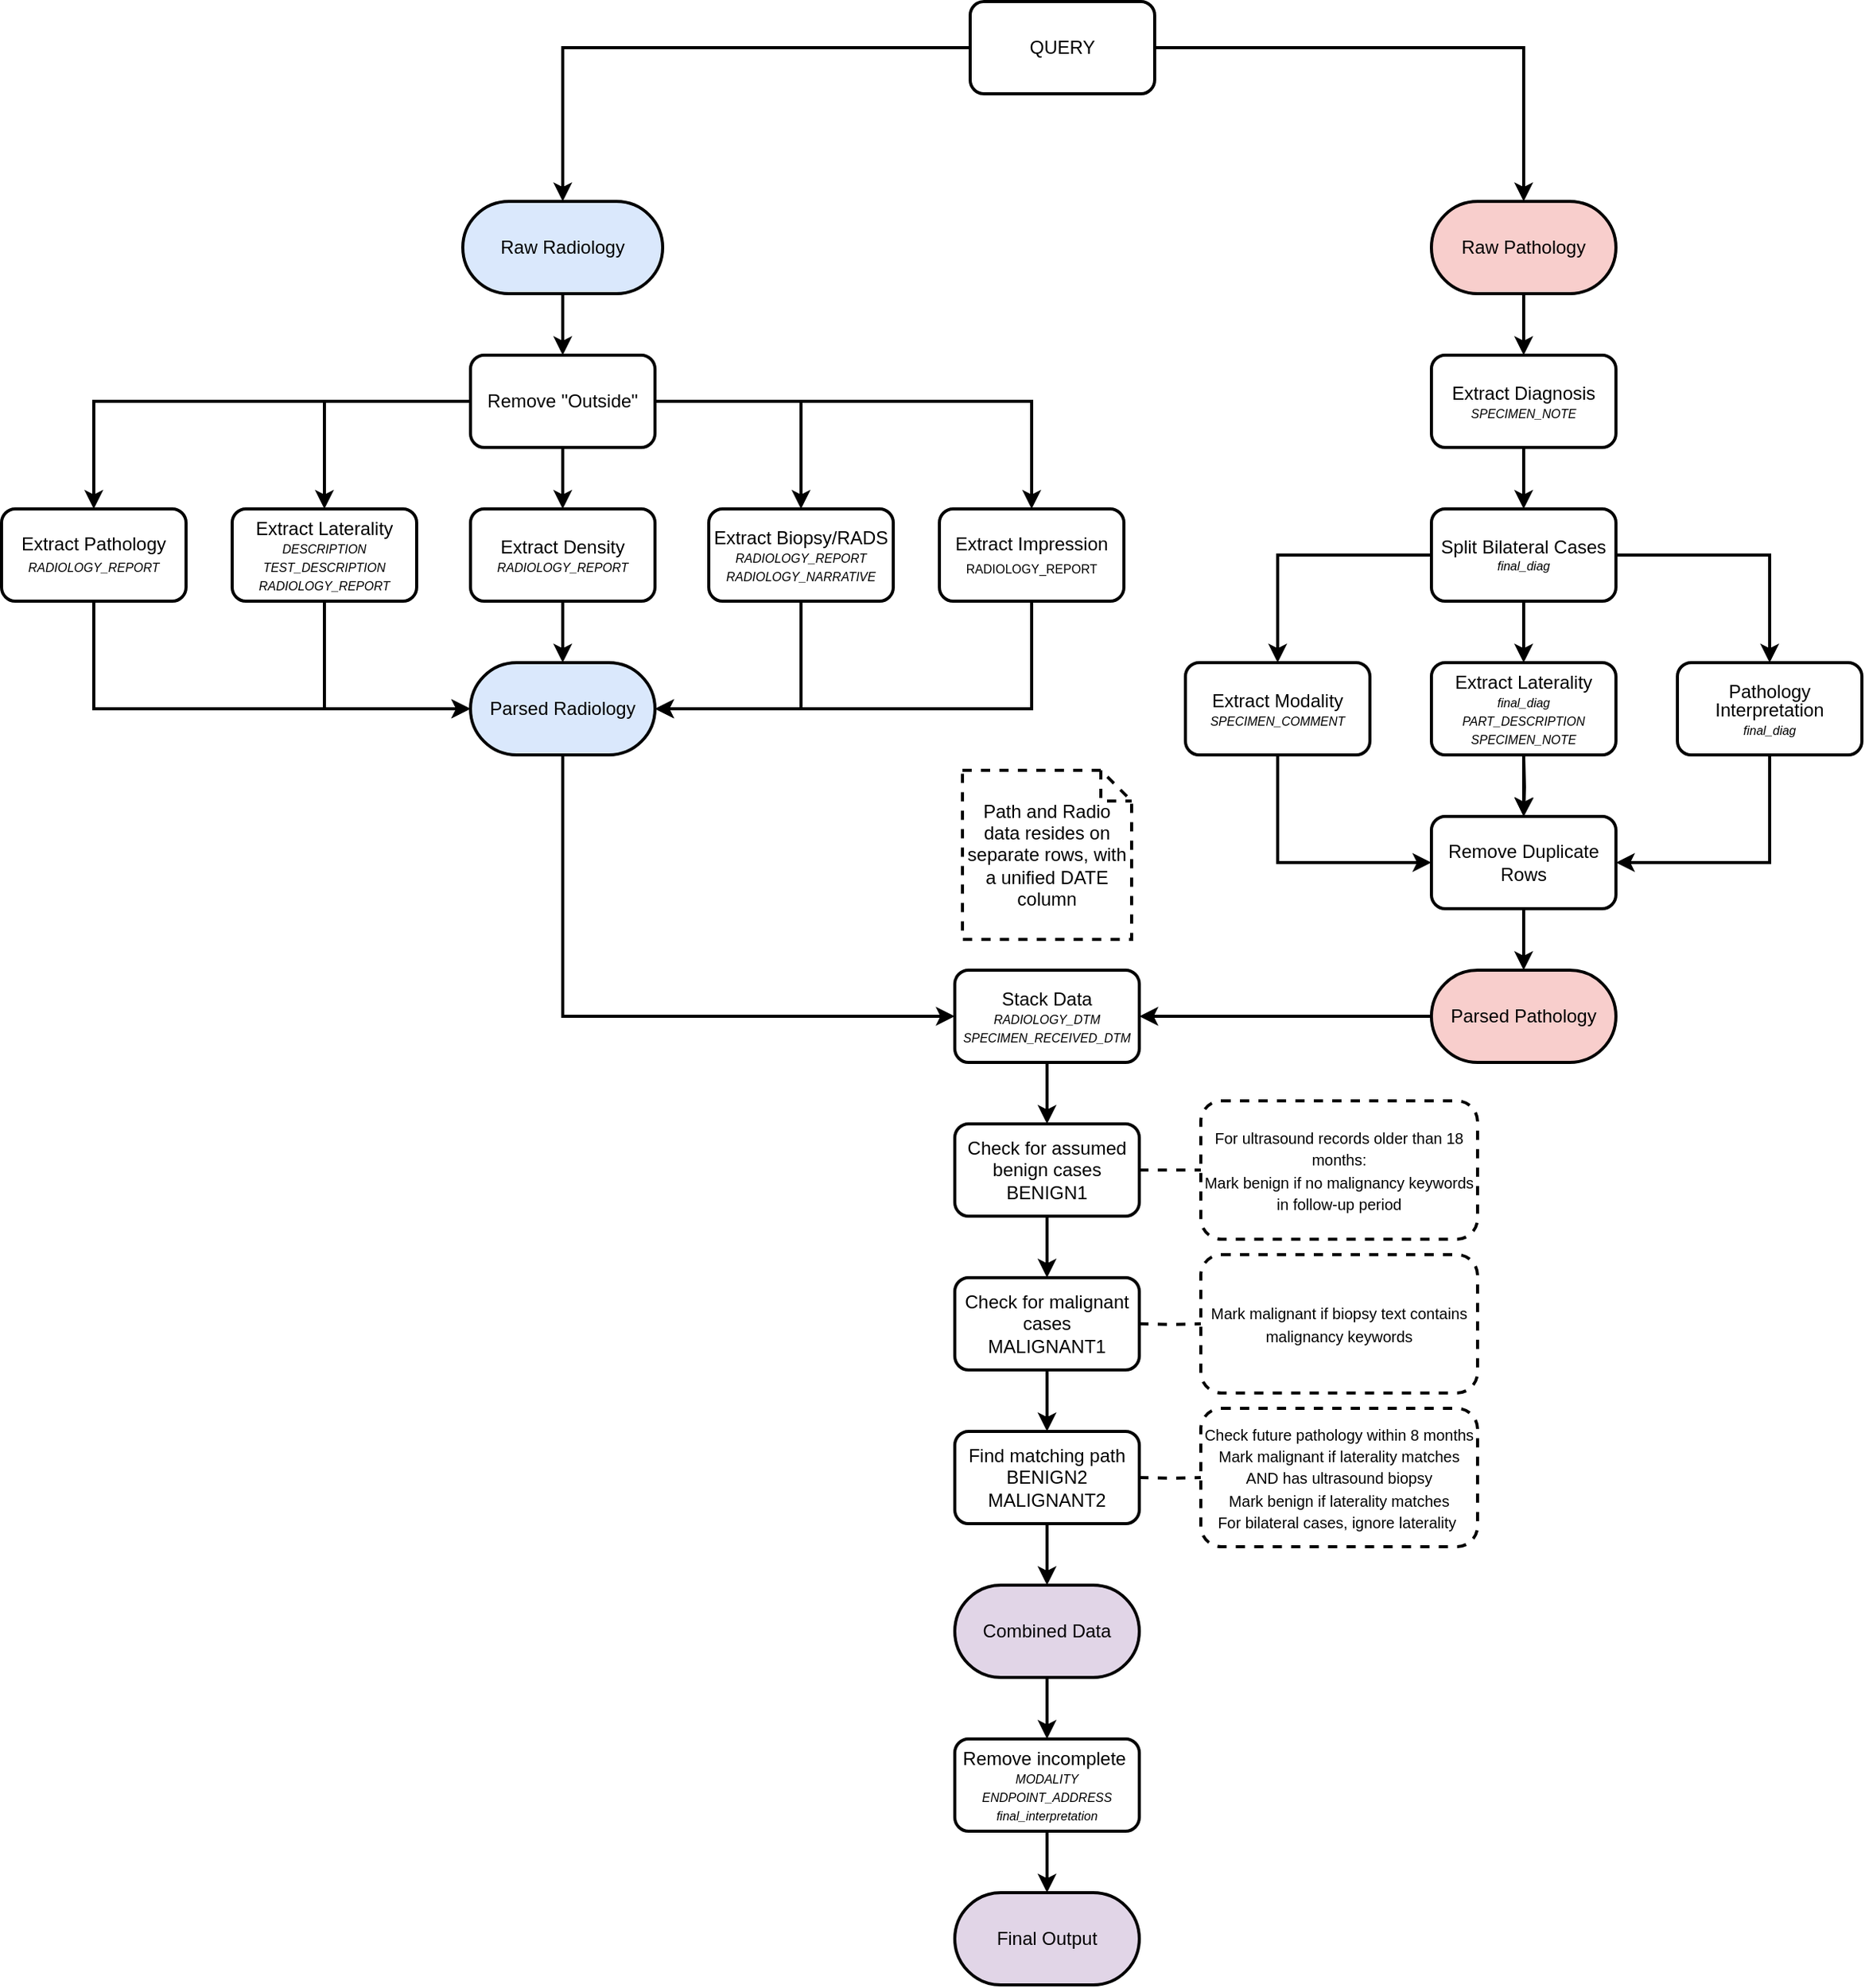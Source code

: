 <mxfile version="26.2.5">
  <diagram name="Page-1" id="qyDKPoL6kkOLxWbVye0j">
    <mxGraphModel dx="1723" dy="919" grid="1" gridSize="10" guides="1" tooltips="1" connect="1" arrows="1" fold="1" page="1" pageScale="1" pageWidth="2000" pageHeight="1500" math="0" shadow="0">
      <root>
        <mxCell id="0" />
        <mxCell id="1" parent="0" />
        <mxCell id="Pl7VbvmUPMgID_0otKhZ-22" style="edgeStyle=orthogonalEdgeStyle;rounded=0;orthogonalLoop=1;jettySize=auto;html=1;entryX=0.5;entryY=0;entryDx=0;entryDy=0;exitX=0.5;exitY=1;exitDx=0;exitDy=0;strokeColor=#000000;strokeWidth=2;" parent="1" source="FXaRxvGdWlJYn_I8MsOg-1" target="Pl7VbvmUPMgID_0otKhZ-23" edge="1">
          <mxGeometry relative="1" as="geometry">
            <mxPoint x="780" y="320.0" as="targetPoint" />
          </mxGeometry>
        </mxCell>
        <mxCell id="Pl7VbvmUPMgID_0otKhZ-26" style="edgeStyle=orthogonalEdgeStyle;rounded=0;orthogonalLoop=1;jettySize=auto;html=1;entryX=0.5;entryY=0;entryDx=0;entryDy=0;exitX=1;exitY=0.5;exitDx=0;exitDy=0;strokeColor=#000000;strokeWidth=2;" parent="1" source="FXaRxvGdWlJYn_I8MsOg-1" target="Pl7VbvmUPMgID_0otKhZ-27" edge="1">
          <mxGeometry relative="1" as="geometry">
            <mxPoint x="930" y="290.0" as="targetPoint" />
          </mxGeometry>
        </mxCell>
        <mxCell id="Pl7VbvmUPMgID_0otKhZ-28" style="edgeStyle=orthogonalEdgeStyle;rounded=0;orthogonalLoop=1;jettySize=auto;html=1;entryX=0.5;entryY=0;entryDx=0;entryDy=0;exitX=0;exitY=0.5;exitDx=0;exitDy=0;strokeColor=#000000;strokeWidth=2;" parent="1" source="FXaRxvGdWlJYn_I8MsOg-1" target="Pl7VbvmUPMgID_0otKhZ-29" edge="1">
          <mxGeometry relative="1" as="geometry">
            <mxPoint x="630" y="280.0" as="targetPoint" />
          </mxGeometry>
        </mxCell>
        <mxCell id="Pl7VbvmUPMgID_0otKhZ-30" style="edgeStyle=orthogonalEdgeStyle;rounded=0;orthogonalLoop=1;jettySize=auto;html=1;entryX=0.5;entryY=0;entryDx=0;entryDy=0;exitX=0;exitY=0.5;exitDx=0;exitDy=0;strokeColor=#000000;strokeWidth=2;" parent="1" source="FXaRxvGdWlJYn_I8MsOg-1" target="Pl7VbvmUPMgID_0otKhZ-31" edge="1">
          <mxGeometry relative="1" as="geometry">
            <mxPoint x="480" y="290.0" as="targetPoint" />
          </mxGeometry>
        </mxCell>
        <mxCell id="Pl7VbvmUPMgID_0otKhZ-33" style="edgeStyle=orthogonalEdgeStyle;rounded=0;orthogonalLoop=1;jettySize=auto;html=1;entryX=0.5;entryY=0;entryDx=0;entryDy=0;exitX=1;exitY=0.5;exitDx=0;exitDy=0;strokeColor=#000000;strokeWidth=2;" parent="1" source="FXaRxvGdWlJYn_I8MsOg-1" target="Pl7VbvmUPMgID_0otKhZ-32" edge="1">
          <mxGeometry relative="1" as="geometry" />
        </mxCell>
        <mxCell id="FXaRxvGdWlJYn_I8MsOg-3" style="edgeStyle=orthogonalEdgeStyle;rounded=0;orthogonalLoop=1;jettySize=auto;html=1;entryX=0.5;entryY=0;entryDx=0;entryDy=0;strokeColor=#000000;strokeWidth=2;" edge="1" parent="1" source="Pl7VbvmUPMgID_0otKhZ-1" target="FXaRxvGdWlJYn_I8MsOg-1">
          <mxGeometry relative="1" as="geometry" />
        </mxCell>
        <mxCell id="Pl7VbvmUPMgID_0otKhZ-1" value="Raw Radiology" style="rounded=1;whiteSpace=wrap;html=1;fillColor=#dae8fc;strokeColor=#000000;arcSize=50;strokeWidth=2;" parent="1" vertex="1">
          <mxGeometry x="720" y="160" width="130" height="60" as="geometry" />
        </mxCell>
        <mxCell id="Pl7VbvmUPMgID_0otKhZ-4" value="" style="edgeStyle=orthogonalEdgeStyle;rounded=0;orthogonalLoop=1;jettySize=auto;html=1;strokeColor=#000000;strokeWidth=2;" parent="1" source="Pl7VbvmUPMgID_0otKhZ-2" target="Pl7VbvmUPMgID_0otKhZ-3" edge="1">
          <mxGeometry relative="1" as="geometry" />
        </mxCell>
        <mxCell id="Pl7VbvmUPMgID_0otKhZ-5" style="edgeStyle=orthogonalEdgeStyle;rounded=0;orthogonalLoop=1;jettySize=auto;html=1;exitX=0.5;exitY=1;exitDx=0;exitDy=0;strokeColor=#000000;strokeWidth=2;" parent="1" source="Pl7VbvmUPMgID_0otKhZ-3" target="Pl7VbvmUPMgID_0otKhZ-10" edge="1">
          <mxGeometry relative="1" as="geometry">
            <mxPoint x="1560" y="260" as="targetPoint" />
          </mxGeometry>
        </mxCell>
        <mxCell id="Pl7VbvmUPMgID_0otKhZ-13" style="edgeStyle=orthogonalEdgeStyle;rounded=0;orthogonalLoop=1;jettySize=auto;html=1;entryX=0.5;entryY=0;entryDx=0;entryDy=0;exitX=0;exitY=0.5;exitDx=0;exitDy=0;strokeColor=#000000;strokeWidth=2;" parent="1" source="Pl7VbvmUPMgID_0otKhZ-10" target="Pl7VbvmUPMgID_0otKhZ-14" edge="1">
          <mxGeometry relative="1" as="geometry">
            <mxPoint x="1260" y="420.0" as="targetPoint" />
            <mxPoint x="1170" y="540" as="sourcePoint" />
          </mxGeometry>
        </mxCell>
        <mxCell id="Pl7VbvmUPMgID_0otKhZ-2" value="Raw Pathology" style="rounded=1;whiteSpace=wrap;html=1;fillColor=#f8cecc;strokeColor=#000000;arcSize=50;strokeWidth=2;" parent="1" vertex="1">
          <mxGeometry x="1350" y="160" width="120" height="60" as="geometry" />
        </mxCell>
        <mxCell id="Pl7VbvmUPMgID_0otKhZ-3" value="&lt;div style=&quot;line-height: 100%;&quot;&gt;Extract Diagnosis&lt;div&gt;&lt;i&gt;&lt;font style=&quot;font-size: 8px; line-height: 100%;&quot;&gt;SPECIMEN_NOTE&lt;/font&gt;&lt;/i&gt;&lt;/div&gt;&lt;/div&gt;" style="whiteSpace=wrap;html=1;rounded=1;strokeColor=#000000;strokeWidth=2;" parent="1" vertex="1">
          <mxGeometry x="1350" y="260" width="120" height="60" as="geometry" />
        </mxCell>
        <mxCell id="Pl7VbvmUPMgID_0otKhZ-16" style="edgeStyle=orthogonalEdgeStyle;rounded=0;orthogonalLoop=1;jettySize=auto;html=1;entryX=1;entryY=0.5;entryDx=0;entryDy=0;exitX=0.5;exitY=1;exitDx=0;exitDy=0;strokeColor=#000000;strokeWidth=2;" parent="1" source="Pl7VbvmUPMgID_0otKhZ-8" target="Pl7VbvmUPMgID_0otKhZ-15" edge="1">
          <mxGeometry relative="1" as="geometry" />
        </mxCell>
        <mxCell id="Pl7VbvmUPMgID_0otKhZ-8" value="&lt;div style=&quot;line-height: 100%;&quot;&gt;Pathology Interpretation&lt;div&gt;&lt;font style=&quot;font-size: 8px; line-height: 100%;&quot;&gt;&lt;i&gt;final_diag&lt;/i&gt;&lt;/font&gt;&lt;/div&gt;&lt;/div&gt;" style="whiteSpace=wrap;html=1;rounded=1;strokeColor=#000000;strokeWidth=2;" parent="1" vertex="1">
          <mxGeometry x="1510" y="460" width="120" height="60" as="geometry" />
        </mxCell>
        <mxCell id="Pl7VbvmUPMgID_0otKhZ-12" value="" style="edgeStyle=orthogonalEdgeStyle;rounded=0;orthogonalLoop=1;jettySize=auto;html=1;exitX=0.5;exitY=1;exitDx=0;exitDy=0;entryX=0.5;entryY=0;entryDx=0;entryDy=0;entryPerimeter=0;strokeColor=#000000;strokeWidth=2;" parent="1" source="Pl7VbvmUPMgID_0otKhZ-10" target="FXaRxvGdWlJYn_I8MsOg-4" edge="1">
          <mxGeometry relative="1" as="geometry">
            <mxPoint x="1680" y="660" as="sourcePoint" />
            <mxPoint x="1410" y="560" as="targetPoint" />
          </mxGeometry>
        </mxCell>
        <mxCell id="Pl7VbvmUPMgID_0otKhZ-10" value="&lt;div style=&quot;line-height: 90%;&quot;&gt;Split Bilateral Cases&lt;div&gt;&lt;font style=&quot;font-size: 8px; line-height: 90%;&quot;&gt;&lt;i&gt;final_diag&lt;/i&gt;&lt;/font&gt;&lt;/div&gt;&lt;/div&gt;" style="whiteSpace=wrap;html=1;rounded=1;strokeColor=#000000;strokeWidth=2;" parent="1" vertex="1">
          <mxGeometry x="1350" y="360" width="120" height="60" as="geometry" />
        </mxCell>
        <mxCell id="Pl7VbvmUPMgID_0otKhZ-17" style="edgeStyle=orthogonalEdgeStyle;rounded=0;orthogonalLoop=1;jettySize=auto;html=1;entryX=0.5;entryY=0;entryDx=0;entryDy=0;exitX=1;exitY=0.5;exitDx=0;exitDy=0;strokeColor=#000000;strokeWidth=2;" parent="1" source="Pl7VbvmUPMgID_0otKhZ-10" target="Pl7VbvmUPMgID_0otKhZ-8" edge="1">
          <mxGeometry relative="1" as="geometry">
            <mxPoint x="1610" y="730" as="sourcePoint" />
          </mxGeometry>
        </mxCell>
        <mxCell id="Pl7VbvmUPMgID_0otKhZ-25" style="edgeStyle=orthogonalEdgeStyle;rounded=0;orthogonalLoop=1;jettySize=auto;html=1;entryX=0.5;entryY=0;entryDx=0;entryDy=0;strokeColor=#000000;strokeWidth=2;" parent="1" target="Pl7VbvmUPMgID_0otKhZ-15" edge="1">
          <mxGeometry relative="1" as="geometry">
            <mxPoint x="1410" y="520" as="sourcePoint" />
          </mxGeometry>
        </mxCell>
        <mxCell id="Pl7VbvmUPMgID_0otKhZ-18" style="edgeStyle=orthogonalEdgeStyle;rounded=0;orthogonalLoop=1;jettySize=auto;html=1;entryX=0;entryY=0.5;entryDx=0;entryDy=0;exitX=0.5;exitY=1;exitDx=0;exitDy=0;strokeColor=#000000;strokeWidth=2;" parent="1" source="Pl7VbvmUPMgID_0otKhZ-14" target="Pl7VbvmUPMgID_0otKhZ-15" edge="1">
          <mxGeometry relative="1" as="geometry" />
        </mxCell>
        <mxCell id="Pl7VbvmUPMgID_0otKhZ-14" value="&lt;div style=&quot;line-height: 100%;&quot;&gt;Extract Modality&lt;div&gt;&lt;font style=&quot;font-size: 8px; line-height: 100%;&quot;&gt;&lt;i&gt;SPECIMEN_COMMENT&lt;/i&gt;&lt;/font&gt;&lt;/div&gt;&lt;/div&gt;" style="whiteSpace=wrap;html=1;rounded=1;strokeColor=#000000;strokeWidth=2;" parent="1" vertex="1">
          <mxGeometry x="1190" y="460" width="120" height="60" as="geometry" />
        </mxCell>
        <mxCell id="Pl7VbvmUPMgID_0otKhZ-19" style="edgeStyle=orthogonalEdgeStyle;rounded=0;orthogonalLoop=1;jettySize=auto;html=1;entryX=0.5;entryY=0;entryDx=0;entryDy=0;strokeColor=#000000;strokeWidth=2;" parent="1" source="Pl7VbvmUPMgID_0otKhZ-15" target="Pl7VbvmUPMgID_0otKhZ-20" edge="1">
          <mxGeometry relative="1" as="geometry">
            <mxPoint x="1410" y="760" as="targetPoint" />
          </mxGeometry>
        </mxCell>
        <mxCell id="Pl7VbvmUPMgID_0otKhZ-15" value="Remove Duplicate Rows" style="rounded=1;whiteSpace=wrap;html=1;strokeColor=#000000;strokeWidth=2;" parent="1" vertex="1">
          <mxGeometry x="1350" y="560" width="120" height="60" as="geometry" />
        </mxCell>
        <mxCell id="Pl7VbvmUPMgID_0otKhZ-47" style="edgeStyle=orthogonalEdgeStyle;rounded=0;orthogonalLoop=1;jettySize=auto;html=1;entryX=1;entryY=0.5;entryDx=0;entryDy=0;exitX=0;exitY=0.5;exitDx=0;exitDy=0;strokeColor=#000000;strokeWidth=2;" parent="1" source="Pl7VbvmUPMgID_0otKhZ-20" target="Pl7VbvmUPMgID_0otKhZ-45" edge="1">
          <mxGeometry relative="1" as="geometry" />
        </mxCell>
        <mxCell id="Pl7VbvmUPMgID_0otKhZ-20" value="Parsed Pathology" style="rounded=1;whiteSpace=wrap;html=1;fillColor=#f8cecc;strokeColor=#000000;arcSize=50;strokeWidth=2;" parent="1" vertex="1">
          <mxGeometry x="1350" y="660" width="120" height="60" as="geometry" />
        </mxCell>
        <mxCell id="Pl7VbvmUPMgID_0otKhZ-35" style="edgeStyle=orthogonalEdgeStyle;rounded=0;orthogonalLoop=1;jettySize=auto;html=1;entryX=0.5;entryY=0;entryDx=0;entryDy=0;strokeColor=#000000;strokeWidth=2;" parent="1" source="Pl7VbvmUPMgID_0otKhZ-23" target="Pl7VbvmUPMgID_0otKhZ-34" edge="1">
          <mxGeometry relative="1" as="geometry" />
        </mxCell>
        <mxCell id="Pl7VbvmUPMgID_0otKhZ-23" value="&lt;div style=&quot;line-height: 100%;&quot;&gt;Extract Density&lt;div&gt;&lt;font style=&quot;font-size: 8px; line-height: 100%;&quot;&gt;&lt;i&gt;RADIOLOGY_REPORT&lt;/i&gt;&lt;/font&gt;&lt;/div&gt;&lt;/div&gt;" style="whiteSpace=wrap;html=1;rounded=1;strokeColor=#000000;strokeWidth=2;" parent="1" vertex="1">
          <mxGeometry x="725" y="360" width="120" height="60" as="geometry" />
        </mxCell>
        <mxCell id="Pl7VbvmUPMgID_0otKhZ-39" style="edgeStyle=orthogonalEdgeStyle;rounded=0;orthogonalLoop=1;jettySize=auto;html=1;entryX=1;entryY=0.5;entryDx=0;entryDy=0;exitX=0.5;exitY=1;exitDx=0;exitDy=0;strokeColor=#000000;strokeWidth=2;" parent="1" source="Pl7VbvmUPMgID_0otKhZ-27" target="Pl7VbvmUPMgID_0otKhZ-34" edge="1">
          <mxGeometry relative="1" as="geometry" />
        </mxCell>
        <mxCell id="Pl7VbvmUPMgID_0otKhZ-27" value="&lt;div style=&quot;line-height: 100%;&quot;&gt;Extract Biopsy/RADS&lt;div&gt;&lt;font style=&quot;font-size: 8px; line-height: 100%;&quot;&gt;&lt;i&gt;RADIOLOGY_REPORT&lt;/i&gt;&lt;/font&gt;&lt;/div&gt;&lt;div&gt;&lt;font style=&quot;font-size: 8px; line-height: 100%;&quot;&gt;&lt;i&gt;RADIOLOGY_NARRATIVE&lt;/i&gt;&lt;/font&gt;&lt;/div&gt;&lt;/div&gt;" style="whiteSpace=wrap;html=1;rounded=1;strokeColor=#000000;strokeWidth=2;" parent="1" vertex="1">
          <mxGeometry x="880" y="360" width="120" height="60" as="geometry" />
        </mxCell>
        <mxCell id="Pl7VbvmUPMgID_0otKhZ-36" style="edgeStyle=orthogonalEdgeStyle;rounded=0;orthogonalLoop=1;jettySize=auto;html=1;entryX=0;entryY=0.5;entryDx=0;entryDy=0;exitX=0.5;exitY=1;exitDx=0;exitDy=0;strokeColor=#000000;strokeWidth=2;" parent="1" source="Pl7VbvmUPMgID_0otKhZ-29" target="Pl7VbvmUPMgID_0otKhZ-34" edge="1">
          <mxGeometry relative="1" as="geometry" />
        </mxCell>
        <mxCell id="Pl7VbvmUPMgID_0otKhZ-29" value="&lt;div style=&quot;line-height: 100%;&quot;&gt;Extract Laterality&lt;div&gt;&lt;font style=&quot;font-size: 8px; line-height: 100%;&quot;&gt;&lt;i&gt;DESCRIPTION&lt;/i&gt;&lt;/font&gt;&lt;/div&gt;&lt;div&gt;&lt;font style=&quot;font-size: 8px; line-height: 100%;&quot;&gt;&lt;i&gt;TEST_DESCRIPTION&lt;/i&gt;&lt;/font&gt;&lt;/div&gt;&lt;div&gt;&lt;font style=&quot;font-size: 8px; line-height: 100%;&quot;&gt;&lt;i&gt;RADIOLOGY_REPORT&lt;/i&gt;&lt;/font&gt;&lt;/div&gt;&lt;/div&gt;" style="whiteSpace=wrap;html=1;rounded=1;strokeColor=#000000;strokeWidth=2;" parent="1" vertex="1">
          <mxGeometry x="570" y="360" width="120" height="60" as="geometry" />
        </mxCell>
        <mxCell id="Pl7VbvmUPMgID_0otKhZ-41" style="edgeStyle=orthogonalEdgeStyle;rounded=0;orthogonalLoop=1;jettySize=auto;html=1;entryX=0;entryY=0.5;entryDx=0;entryDy=0;exitX=0.5;exitY=1;exitDx=0;exitDy=0;strokeColor=#000000;strokeWidth=2;" parent="1" source="Pl7VbvmUPMgID_0otKhZ-31" target="Pl7VbvmUPMgID_0otKhZ-34" edge="1">
          <mxGeometry relative="1" as="geometry" />
        </mxCell>
        <mxCell id="Pl7VbvmUPMgID_0otKhZ-31" value="Extract Pathology&lt;div style=&quot;line-height: 100%;&quot;&gt;&lt;font style=&quot;font-size: 8px;&quot;&gt;&lt;i&gt;RADIOLOGY_REPORT&lt;/i&gt;&lt;/font&gt;&lt;/div&gt;" style="whiteSpace=wrap;html=1;rounded=1;strokeColor=#000000;strokeWidth=2;" parent="1" vertex="1">
          <mxGeometry x="420" y="360" width="120" height="60" as="geometry" />
        </mxCell>
        <mxCell id="Pl7VbvmUPMgID_0otKhZ-40" style="edgeStyle=orthogonalEdgeStyle;rounded=0;orthogonalLoop=1;jettySize=auto;html=1;entryX=1;entryY=0.5;entryDx=0;entryDy=0;exitX=0.5;exitY=1;exitDx=0;exitDy=0;strokeColor=#000000;strokeWidth=2;" parent="1" source="Pl7VbvmUPMgID_0otKhZ-32" target="Pl7VbvmUPMgID_0otKhZ-34" edge="1">
          <mxGeometry relative="1" as="geometry" />
        </mxCell>
        <mxCell id="Pl7VbvmUPMgID_0otKhZ-32" value="Extract Impression&lt;div&gt;&lt;font style=&quot;font-size: 8px; line-height: 100%;&quot;&gt;RADIOLOGY_REPORT&lt;/font&gt;&lt;/div&gt;" style="whiteSpace=wrap;html=1;rounded=1;strokeColor=#000000;strokeWidth=2;" parent="1" vertex="1">
          <mxGeometry x="1030" y="360" width="120" height="60" as="geometry" />
        </mxCell>
        <mxCell id="Pl7VbvmUPMgID_0otKhZ-46" style="edgeStyle=orthogonalEdgeStyle;rounded=0;orthogonalLoop=1;jettySize=auto;html=1;entryX=0;entryY=0.5;entryDx=0;entryDy=0;exitX=0.5;exitY=1;exitDx=0;exitDy=0;strokeColor=#000000;strokeWidth=2;" parent="1" source="Pl7VbvmUPMgID_0otKhZ-34" target="Pl7VbvmUPMgID_0otKhZ-45" edge="1">
          <mxGeometry relative="1" as="geometry" />
        </mxCell>
        <mxCell id="Pl7VbvmUPMgID_0otKhZ-34" value="Parsed Radiology" style="rounded=1;whiteSpace=wrap;html=1;fillColor=#dae8fc;strokeColor=#000000;arcSize=50;strokeWidth=2;" parent="1" vertex="1">
          <mxGeometry x="725" y="460" width="120" height="60" as="geometry" />
        </mxCell>
        <mxCell id="Pl7VbvmUPMgID_0otKhZ-43" style="edgeStyle=orthogonalEdgeStyle;rounded=0;orthogonalLoop=1;jettySize=auto;html=1;strokeColor=#000000;strokeWidth=2;" parent="1" source="Pl7VbvmUPMgID_0otKhZ-42" target="Pl7VbvmUPMgID_0otKhZ-1" edge="1">
          <mxGeometry relative="1" as="geometry" />
        </mxCell>
        <mxCell id="Pl7VbvmUPMgID_0otKhZ-44" style="edgeStyle=orthogonalEdgeStyle;rounded=0;orthogonalLoop=1;jettySize=auto;html=1;entryX=0.5;entryY=0;entryDx=0;entryDy=0;strokeColor=#000000;strokeWidth=2;" parent="1" source="Pl7VbvmUPMgID_0otKhZ-42" target="Pl7VbvmUPMgID_0otKhZ-2" edge="1">
          <mxGeometry relative="1" as="geometry" />
        </mxCell>
        <mxCell id="Pl7VbvmUPMgID_0otKhZ-42" value="QUERY" style="rounded=1;whiteSpace=wrap;html=1;strokeColor=#000000;strokeWidth=2;" parent="1" vertex="1">
          <mxGeometry x="1050" y="30" width="120" height="60" as="geometry" />
        </mxCell>
        <mxCell id="Pl7VbvmUPMgID_0otKhZ-52" style="edgeStyle=orthogonalEdgeStyle;rounded=0;orthogonalLoop=1;jettySize=auto;html=1;entryX=0.5;entryY=0;entryDx=0;entryDy=0;strokeColor=#000000;strokeWidth=2;" parent="1" source="Pl7VbvmUPMgID_0otKhZ-45" target="Pl7VbvmUPMgID_0otKhZ-53" edge="1">
          <mxGeometry relative="1" as="geometry">
            <mxPoint x="1100" y="780" as="targetPoint" />
          </mxGeometry>
        </mxCell>
        <mxCell id="Pl7VbvmUPMgID_0otKhZ-45" value="&lt;div style=&quot;line-height: 100%;&quot;&gt;Stack Data&lt;div&gt;&lt;font style=&quot;font-size: 8px; line-height: 100%;&quot;&gt;&lt;i&gt;RADIOLOGY_DTM&lt;/i&gt;&lt;/font&gt;&lt;/div&gt;&lt;div&gt;&lt;font style=&quot;font-size: 8px; line-height: 100%;&quot;&gt;&lt;i&gt;SPECIMEN_RECEIVED_DTM&lt;/i&gt;&lt;/font&gt;&lt;/div&gt;&lt;/div&gt;" style="whiteSpace=wrap;html=1;rounded=1;strokeColor=#000000;strokeWidth=2;" parent="1" vertex="1">
          <mxGeometry x="1040" y="660" width="120" height="60" as="geometry" />
        </mxCell>
        <mxCell id="Pl7VbvmUPMgID_0otKhZ-49" value="Path and Radio data resides on separate rows, with a unified DATE column" style="shape=note;size=20;whiteSpace=wrap;html=1;dashed=1;strokeColor=#000000;strokeWidth=2;" parent="1" vertex="1">
          <mxGeometry x="1045" y="530" width="110" height="110" as="geometry" />
        </mxCell>
        <mxCell id="Pl7VbvmUPMgID_0otKhZ-54" style="edgeStyle=orthogonalEdgeStyle;rounded=0;orthogonalLoop=1;jettySize=auto;html=1;entryX=0.5;entryY=0;entryDx=0;entryDy=0;strokeColor=#000000;strokeWidth=2;" parent="1" source="Pl7VbvmUPMgID_0otKhZ-53" target="Pl7VbvmUPMgID_0otKhZ-55" edge="1">
          <mxGeometry relative="1" as="geometry">
            <mxPoint x="1100" y="910" as="targetPoint" />
          </mxGeometry>
        </mxCell>
        <mxCell id="FXaRxvGdWlJYn_I8MsOg-8" style="edgeStyle=orthogonalEdgeStyle;rounded=0;orthogonalLoop=1;jettySize=auto;html=1;entryX=0;entryY=0.5;entryDx=0;entryDy=0;endArrow=none;startFill=0;dashed=1;strokeColor=#000000;strokeWidth=2;" edge="1" parent="1" source="Pl7VbvmUPMgID_0otKhZ-53" target="FXaRxvGdWlJYn_I8MsOg-7">
          <mxGeometry relative="1" as="geometry" />
        </mxCell>
        <mxCell id="Pl7VbvmUPMgID_0otKhZ-53" value="Check for assumed benign cases&lt;div&gt;BENIGN1&lt;/div&gt;" style="whiteSpace=wrap;html=1;rounded=1;strokeColor=#000000;strokeWidth=2;" parent="1" vertex="1">
          <mxGeometry x="1040" y="760" width="120" height="60" as="geometry" />
        </mxCell>
        <mxCell id="Pl7VbvmUPMgID_0otKhZ-57" style="edgeStyle=orthogonalEdgeStyle;rounded=0;orthogonalLoop=1;jettySize=auto;html=1;entryX=0.5;entryY=0;entryDx=0;entryDy=0;strokeColor=#000000;strokeWidth=2;" parent="1" source="Pl7VbvmUPMgID_0otKhZ-55" target="Pl7VbvmUPMgID_0otKhZ-56" edge="1">
          <mxGeometry relative="1" as="geometry" />
        </mxCell>
        <mxCell id="Pl7VbvmUPMgID_0otKhZ-55" value="Check for malignant cases&lt;div&gt;MALIGNANT1&lt;/div&gt;" style="whiteSpace=wrap;html=1;rounded=1;strokeColor=#000000;strokeWidth=2;" parent="1" vertex="1">
          <mxGeometry x="1040" y="860" width="120" height="60" as="geometry" />
        </mxCell>
        <mxCell id="Pl7VbvmUPMgID_0otKhZ-56" value="Find matching path&lt;div&gt;BENIGN2&lt;/div&gt;&lt;div&gt;MALIGNANT2&lt;/div&gt;" style="whiteSpace=wrap;html=1;rounded=1;strokeColor=#000000;strokeWidth=2;" parent="1" vertex="1">
          <mxGeometry x="1040" y="960" width="120" height="60" as="geometry" />
        </mxCell>
        <mxCell id="Pl7VbvmUPMgID_0otKhZ-60" style="edgeStyle=orthogonalEdgeStyle;rounded=0;orthogonalLoop=1;jettySize=auto;html=1;entryX=0.5;entryY=0;entryDx=0;entryDy=0;strokeColor=#000000;strokeWidth=2;" parent="1" source="Pl7VbvmUPMgID_0otKhZ-58" target="Pl7VbvmUPMgID_0otKhZ-61" edge="1">
          <mxGeometry relative="1" as="geometry">
            <mxPoint x="1100" y="1260" as="targetPoint" />
          </mxGeometry>
        </mxCell>
        <mxCell id="Pl7VbvmUPMgID_0otKhZ-58" value="Combined Data" style="whiteSpace=wrap;html=1;rounded=1;fillColor=#e1d5e7;strokeColor=#000000;arcSize=50;strokeWidth=2;" parent="1" vertex="1">
          <mxGeometry x="1040" y="1060" width="120" height="60" as="geometry" />
        </mxCell>
        <mxCell id="Pl7VbvmUPMgID_0otKhZ-59" style="edgeStyle=orthogonalEdgeStyle;rounded=0;orthogonalLoop=1;jettySize=auto;html=1;entryX=0.5;entryY=0;entryDx=0;entryDy=0;strokeColor=#000000;strokeWidth=2;" parent="1" source="Pl7VbvmUPMgID_0otKhZ-56" target="Pl7VbvmUPMgID_0otKhZ-58" edge="1">
          <mxGeometry relative="1" as="geometry">
            <mxPoint x="1100" y="1140" as="targetPoint" />
          </mxGeometry>
        </mxCell>
        <mxCell id="Pl7VbvmUPMgID_0otKhZ-63" style="edgeStyle=orthogonalEdgeStyle;rounded=0;orthogonalLoop=1;jettySize=auto;html=1;entryX=0.5;entryY=0;entryDx=0;entryDy=0;strokeColor=#000000;strokeWidth=2;" parent="1" source="Pl7VbvmUPMgID_0otKhZ-61" target="Pl7VbvmUPMgID_0otKhZ-62" edge="1">
          <mxGeometry relative="1" as="geometry" />
        </mxCell>
        <mxCell id="Pl7VbvmUPMgID_0otKhZ-61" value="&lt;div style=&quot;line-height: 100%;&quot;&gt;Remove incomplete&amp;nbsp;&lt;div&gt;&lt;font style=&quot;font-size: 8px; line-height: 100%;&quot;&gt;&lt;i&gt;MODALITY&lt;/i&gt;&lt;/font&gt;&lt;/div&gt;&lt;div&gt;&lt;font style=&quot;font-size: 8px; line-height: 100%;&quot;&gt;&lt;i&gt;ENDPOINT_ADDRESS&lt;/i&gt;&lt;/font&gt;&lt;/div&gt;&lt;div&gt;&lt;font style=&quot;font-size: 8px; line-height: 100%;&quot;&gt;&lt;i&gt;final_interpretation&lt;/i&gt;&lt;/font&gt;&lt;/div&gt;&lt;/div&gt;" style="whiteSpace=wrap;html=1;rounded=1;strokeColor=#000000;strokeWidth=2;" parent="1" vertex="1">
          <mxGeometry x="1040" y="1160" width="120" height="60" as="geometry" />
        </mxCell>
        <mxCell id="Pl7VbvmUPMgID_0otKhZ-62" value="Final Output" style="whiteSpace=wrap;html=1;rounded=1;fillColor=#e1d5e7;strokeColor=#000000;arcSize=50;strokeWidth=2;" parent="1" vertex="1">
          <mxGeometry x="1040" y="1260" width="120" height="60" as="geometry" />
        </mxCell>
        <mxCell id="FXaRxvGdWlJYn_I8MsOg-1" value="Remove &quot;Outside&quot;" style="whiteSpace=wrap;html=1;rounded=1;strokeColor=#000000;strokeWidth=2;" vertex="1" parent="1">
          <mxGeometry x="725" y="260" width="120" height="60" as="geometry" />
        </mxCell>
        <mxCell id="FXaRxvGdWlJYn_I8MsOg-5" value="" style="edgeStyle=orthogonalEdgeStyle;rounded=0;orthogonalLoop=1;jettySize=auto;html=1;exitX=0.5;exitY=1;exitDx=0;exitDy=0;strokeColor=#000000;strokeWidth=2;" edge="1" parent="1" source="FXaRxvGdWlJYn_I8MsOg-4" target="Pl7VbvmUPMgID_0otKhZ-15">
          <mxGeometry relative="1" as="geometry" />
        </mxCell>
        <mxCell id="FXaRxvGdWlJYn_I8MsOg-4" value="&lt;div style=&quot;line-height: 100%;&quot;&gt;&lt;font style=&quot;font-size: 8px; line-height: 100%;&quot;&gt;&lt;span style=&quot;background-color: transparent; color: light-dark(rgb(0, 0, 0), rgb(255, 255, 255)); font-size: 12px;&quot;&gt;Extract Laterality&lt;/span&gt;&lt;/font&gt;&lt;/div&gt;&lt;div style=&quot;line-height: 100%;&quot;&gt;&lt;font style=&quot;font-size: 8px; line-height: 100%;&quot;&gt;&lt;i&gt;final_diag&lt;/i&gt;&lt;/font&gt;&lt;div&gt;&lt;font style=&quot;font-size: 8px; line-height: 100%;&quot;&gt;&lt;i&gt;PART_DESCRIPTION&lt;/i&gt;&lt;/font&gt;&lt;/div&gt;&lt;div&gt;&lt;font style=&quot;font-size: 8px; line-height: 100%;&quot;&gt;&lt;i&gt;SPECIMEN_NOTE&lt;/i&gt;&lt;/font&gt;&lt;/div&gt;&lt;/div&gt;" style="whiteSpace=wrap;html=1;rounded=1;strokeColor=#000000;strokeWidth=2;" vertex="1" parent="1">
          <mxGeometry x="1350" y="460" width="120" height="60" as="geometry" />
        </mxCell>
        <mxCell id="FXaRxvGdWlJYn_I8MsOg-7" value="&lt;div&gt;&lt;span style=&quot;font-size: 10px;&quot;&gt;For ultrasound records older than 18 months:&lt;/span&gt;&lt;/div&gt;&lt;div&gt;&lt;span style=&quot;font-size: 10px; background-color: transparent; color: light-dark(rgb(0, 0, 0), rgb(255, 255, 255));&quot;&gt;Mark benign if no malignancy keywords in follow-up period&lt;/span&gt;&lt;/div&gt;" style="whiteSpace=wrap;html=1;rounded=1;dashed=1;strokeColor=#000000;strokeWidth=2;" vertex="1" parent="1">
          <mxGeometry x="1200" y="745" width="180" height="90" as="geometry" />
        </mxCell>
        <mxCell id="FXaRxvGdWlJYn_I8MsOg-9" style="edgeStyle=orthogonalEdgeStyle;rounded=0;orthogonalLoop=1;jettySize=auto;html=1;entryX=0;entryY=0.5;entryDx=0;entryDy=0;endArrow=none;startFill=0;dashed=1;strokeColor=#000000;strokeWidth=2;" edge="1" parent="1" target="FXaRxvGdWlJYn_I8MsOg-10">
          <mxGeometry relative="1" as="geometry">
            <mxPoint x="1160" y="890" as="sourcePoint" />
          </mxGeometry>
        </mxCell>
        <mxCell id="FXaRxvGdWlJYn_I8MsOg-10" value="&lt;span style=&quot;font-size: 10px;&quot;&gt;Mark malignant if biopsy text contains malignancy keywords&lt;/span&gt;" style="whiteSpace=wrap;html=1;rounded=1;dashed=1;strokeColor=#000000;strokeWidth=2;" vertex="1" parent="1">
          <mxGeometry x="1200" y="845" width="180" height="90" as="geometry" />
        </mxCell>
        <mxCell id="FXaRxvGdWlJYn_I8MsOg-13" style="edgeStyle=orthogonalEdgeStyle;rounded=0;orthogonalLoop=1;jettySize=auto;html=1;entryX=0;entryY=0.5;entryDx=0;entryDy=0;endArrow=none;startFill=0;dashed=1;strokeColor=#000000;strokeWidth=2;" edge="1" parent="1" target="FXaRxvGdWlJYn_I8MsOg-14">
          <mxGeometry relative="1" as="geometry">
            <mxPoint x="1160" y="990" as="sourcePoint" />
          </mxGeometry>
        </mxCell>
        <mxCell id="FXaRxvGdWlJYn_I8MsOg-14" value="&lt;div&gt;&lt;span style=&quot;font-size: 10px;&quot;&gt;Check future pathology within 8 months&lt;/span&gt;&lt;/div&gt;&lt;div&gt;&lt;span style=&quot;font-size: 10px;&quot;&gt;Mark malignant if laterality matches AND has ultrasound biopsy&lt;/span&gt;&lt;/div&gt;&lt;div&gt;&lt;span style=&quot;font-size: 10px;&quot;&gt;Mark benign if laterality matches&lt;/span&gt;&lt;/div&gt;&lt;div&gt;&lt;span style=&quot;font-size: 10px;&quot;&gt;For bilateral cases, ignore&amp;nbsp;&lt;/span&gt;&lt;span style=&quot;font-size: 10px; background-color: transparent; color: light-dark(rgb(0, 0, 0), rgb(255, 255, 255));&quot;&gt;laterality&lt;/span&gt;&lt;span style=&quot;font-size: 10px; background-color: transparent; color: light-dark(rgb(0, 0, 0), rgb(255, 255, 255));&quot;&gt;&amp;nbsp;&lt;/span&gt;&lt;/div&gt;" style="whiteSpace=wrap;html=1;rounded=1;dashed=1;strokeColor=#000000;strokeWidth=2;" vertex="1" parent="1">
          <mxGeometry x="1200" y="945" width="180" height="90" as="geometry" />
        </mxCell>
      </root>
    </mxGraphModel>
  </diagram>
</mxfile>

